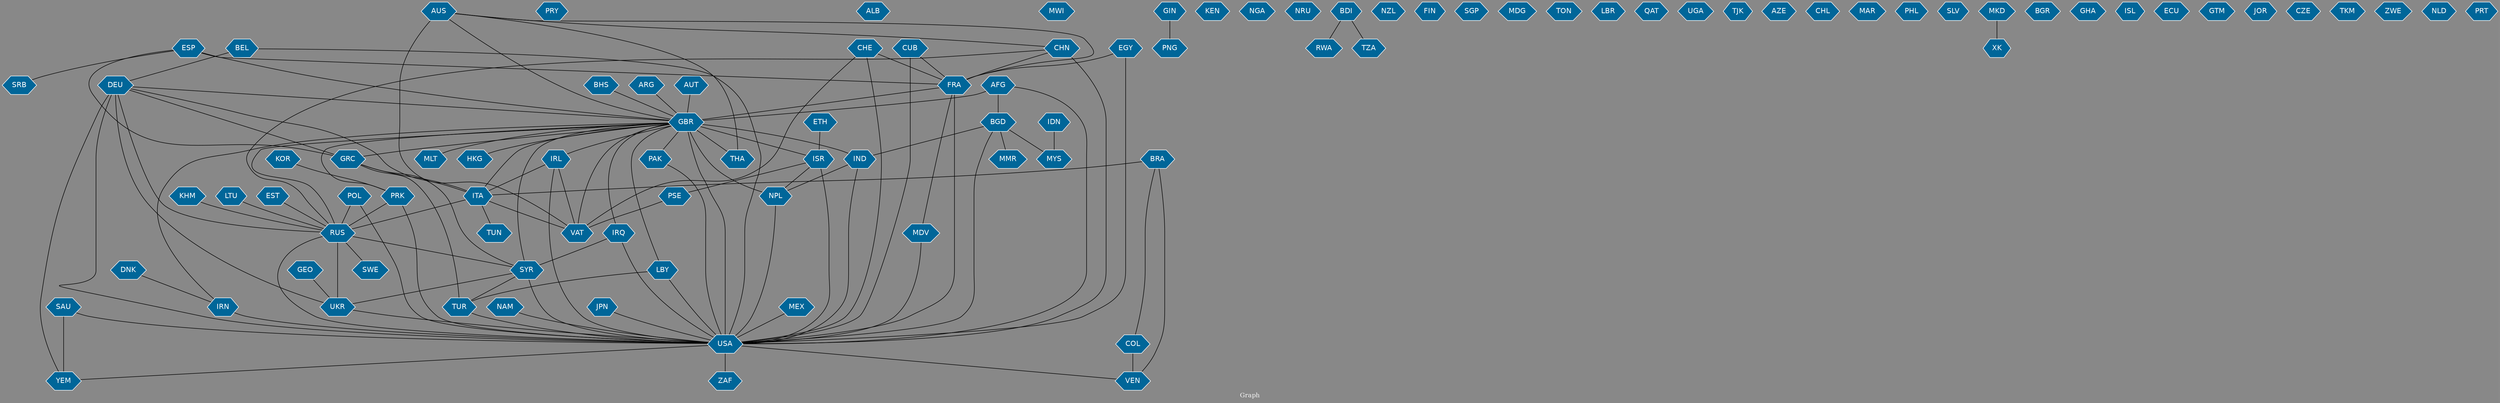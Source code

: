 // Countries together in item graph
graph {
	graph [bgcolor="#888888" fontcolor=white fontsize=12 label="Graph" outputorder=edgesfirst overlap=prism]
	node [color=white fillcolor="#006699" fontcolor=white fontname=Helvetica shape=hexagon style=filled]
	edge [arrowhead=open color=black fontcolor=white fontname=Courier fontsize=12]
		FRA [label=FRA]
		PAK [label=PAK]
		ZAF [label=ZAF]
		PRY [label=PRY]
		SYR [label=SYR]
		JPN [label=JPN]
		CHN [label=CHN]
		ISR [label=ISR]
		PSE [label=PSE]
		ALB [label=ALB]
		RUS [label=RUS]
		EST [label=EST]
		USA [label=USA]
		SWE [label=SWE]
		ESP [label=ESP]
		PRK [label=PRK]
		MEX [label=MEX]
		AFG [label=AFG]
		MWI [label=MWI]
		IRL [label=IRL]
		IDN [label=IDN]
		GBR [label=GBR]
		VAT [label=VAT]
		GIN [label=GIN]
		PNG [label=PNG]
		MDV [label=MDV]
		KEN [label=KEN]
		NPL [label=NPL]
		AUS [label=AUS]
		YEM [label=YEM]
		COL [label=COL]
		ARG [label=ARG]
		NGA [label=NGA]
		TUR [label=TUR]
		NRU [label=NRU]
		ITA [label=ITA]
		IRQ [label=IRQ]
		MYS [label=MYS]
		THA [label=THA]
		CUB [label=CUB]
		GRC [label=GRC]
		EGY [label=EGY]
		POL [label=POL]
		DEU [label=DEU]
		BDI [label=BDI]
		UKR [label=UKR]
		AUT [label=AUT]
		IND [label=IND]
		BGD [label=BGD]
		MLT [label=MLT]
		IRN [label=IRN]
		NZL [label=NZL]
		RWA [label=RWA]
		HKG [label=HKG]
		BEL [label=BEL]
		SAU [label=SAU]
		VEN [label=VEN]
		BRA [label=BRA]
		KOR [label=KOR]
		LBY [label=LBY]
		MMR [label=MMR]
		FIN [label=FIN]
		SGP [label=SGP]
		NAM [label=NAM]
		BHS [label=BHS]
		DNK [label=DNK]
		MDG [label=MDG]
		CHE [label=CHE]
		TON [label=TON]
		LBR [label=LBR]
		SRB [label=SRB]
		ETH [label=ETH]
		QAT [label=QAT]
		UGA [label=UGA]
		TJK [label=TJK]
		AZE [label=AZE]
		CHL [label=CHL]
		MAR [label=MAR]
		PHL [label=PHL]
		SLV [label=SLV]
		TUN [label=TUN]
		MKD [label=MKD]
		BGR [label=BGR]
		GHA [label=GHA]
		ISL [label=ISL]
		ECU [label=ECU]
		XK [label=XK]
		GTM [label=GTM]
		KHM [label=KHM]
		GEO [label=GEO]
		LTU [label=LTU]
		JOR [label=JOR]
		CZE [label=CZE]
		TKM [label=TKM]
		TZA [label=TZA]
		ZWE [label=ZWE]
		NLD [label=NLD]
		PRT [label=PRT]
			GBR -- IRN [weight=1]
			SYR -- TUR [weight=1]
			LTU -- RUS [weight=1]
			SAU -- YEM [weight=7]
			GBR -- VAT [weight=1]
			AUS -- VAT [weight=3]
			GBR -- MLT [weight=1]
			ITA -- RUS [weight=1]
			IRL -- VAT [weight=1]
			AFG -- GBR [weight=3]
			DEU -- GBR [weight=1]
			AFG -- USA [weight=1]
			AUS -- FRA [weight=1]
			CHE -- USA [weight=2]
			PSE -- VAT [weight=3]
			LBY -- USA [weight=1]
			USA -- YEM [weight=3]
			EST -- RUS [weight=1]
			USA -- ZAF [weight=1]
			BGD -- USA [weight=1]
			GBR -- GRC [weight=1]
			DEU -- YEM [weight=1]
			TUR -- USA [weight=2]
			LBY -- TUR [weight=1]
			PRK -- USA [weight=3]
			BEL -- DEU [weight=1]
			EGY -- FRA [weight=1]
			AFG -- BGD [weight=1]
			KOR -- PRK [weight=1]
			BEL -- USA [weight=1]
			DEU -- RUS [weight=1]
			BGD -- MMR [weight=1]
			CHN -- USA [weight=9]
			GRC -- TUR [weight=1]
			IDN -- MYS [weight=1]
			DNK -- IRN [weight=2]
			BGD -- MYS [weight=1]
			AUS -- THA [weight=1]
			RUS -- SYR [weight=1]
			IND -- USA [weight=1]
			DEU -- ITA [weight=1]
			GBR -- HKG [weight=1]
			GBR -- ISR [weight=1]
			COL -- VEN [weight=2]
			GBR -- LBY [weight=1]
			ITA -- VAT [weight=1]
			GBR -- PAK [weight=4]
			EGY -- USA [weight=1]
			GBR -- IND [weight=1]
			GBR -- IRL [weight=3]
			UKR -- USA [weight=2]
			IRQ -- SYR [weight=1]
			BGD -- IND [weight=1]
			BRA -- ITA [weight=1]
			CHN -- FRA [weight=3]
			ISR -- USA [weight=2]
			DEU -- GRC [weight=1]
			GBR -- RUS [weight=1]
			NAM -- USA [weight=1]
			POL -- USA [weight=2]
			GBR -- IRQ [weight=1]
			BDI -- TZA [weight=1]
			GBR -- SYR [weight=4]
			AUS -- GBR [weight=1]
			FRA -- USA [weight=7]
			GIN -- PNG [weight=4]
			FRA -- MDV [weight=1]
			ISR -- PSE [weight=8]
			FRA -- GBR [weight=5]
			PAK -- USA [weight=1]
			ESP -- GRC [weight=1]
			GRC -- SYR [weight=1]
			ESP -- FRA [weight=1]
			BHS -- GBR [weight=1]
			BDI -- RWA [weight=1]
			MKD -- XK [weight=2]
			GBR -- NPL [weight=6]
			SYR -- UKR [weight=1]
			JPN -- USA [weight=1]
			MEX -- USA [weight=1]
			ETH -- ISR [weight=4]
			RUS -- UKR [weight=9]
			IRN -- USA [weight=8]
			GEO -- UKR [weight=1]
			MDV -- USA [weight=1]
			ESP -- GBR [weight=1]
			ISR -- NPL [weight=3]
			POL -- RUS [weight=2]
			GBR -- USA [weight=10]
			GBR -- PRK [weight=1]
			ITA -- TUN [weight=2]
			GRC -- ITA [weight=2]
			SYR -- USA [weight=7]
			DEU -- UKR [weight=1]
			CUB -- FRA [weight=1]
			IRL -- ITA [weight=1]
			IRQ -- USA [weight=4]
			CHE -- VAT [weight=1]
			KHM -- RUS [weight=1]
			BRA -- COL [weight=2]
			ARG -- GBR [weight=1]
			IRL -- USA [weight=3]
			GBR -- THA [weight=2]
			CHN -- RUS [weight=2]
			RUS -- USA [weight=8]
			DEU -- USA [weight=4]
			USA -- VEN [weight=1]
			CUB -- USA [weight=8]
			GBR -- ITA [weight=1]
			BRA -- VEN [weight=2]
			AUT -- GBR [weight=2]
			ESP -- SRB [weight=1]
			PRK -- RUS [weight=8]
			AUS -- CHN [weight=1]
			RUS -- SWE [weight=1]
			NPL -- USA [weight=9]
			IND -- NPL [weight=1]
			CHE -- FRA [weight=1]
			SAU -- USA [weight=1]
}